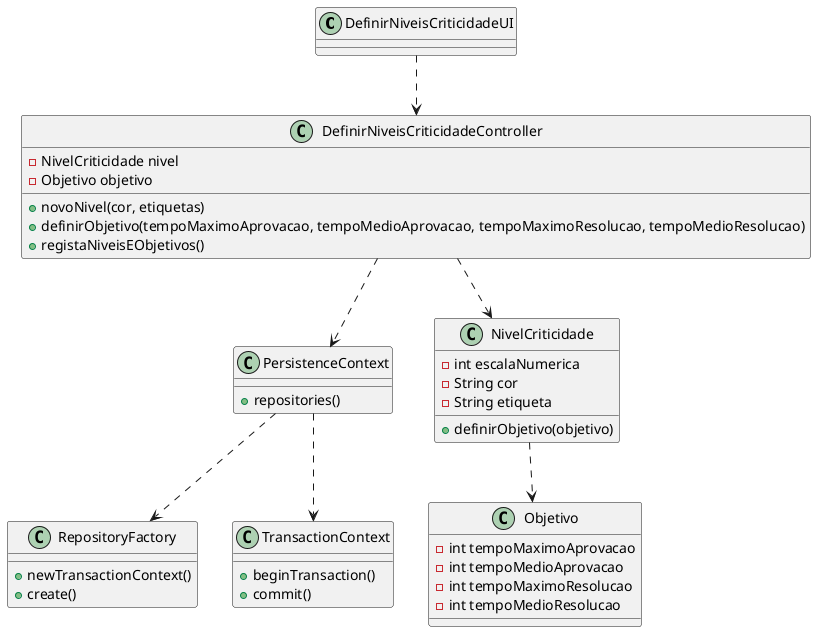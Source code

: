 @startuml

class DefinirNiveisCriticidadeUI {
}

class DefinirNiveisCriticidadeController {
    -NivelCriticidade nivel
    -Objetivo objetivo
    +novoNivel(cor, etiquetas)
    +definirObjetivo(tempoMaximoAprovacao, tempoMedioAprovacao, tempoMaximoResolucao, tempoMedioResolucao)
    +registaNiveisEObjetivos()
}

class PersistenceContext{
    +repositories()
}

class RepositoryFactory{
    +newTransactionContext()
    +create()
}

class NivelCriticidade {
    -int escalaNumerica
    -String cor
    -String etiqueta
    +definirObjetivo(objetivo)
}

class Objetivo {
    -int tempoMaximoAprovacao
    -int tempoMedioAprovacao
    -int tempoMaximoResolucao
    -int tempoMedioResolucao
}

class TransactionContext {
    +beginTransaction()
    +commit()
}

DefinirNiveisCriticidadeUI ..> DefinirNiveisCriticidadeController

DefinirNiveisCriticidadeController ..> PersistenceContext
DefinirNiveisCriticidadeController ..> NivelCriticidade

NivelCriticidade ..> Objetivo

PersistenceContext ..> RepositoryFactory
PersistenceContext ..> TransactionContext

@enduml